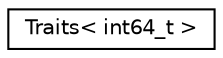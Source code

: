 digraph "Graphical Class Hierarchy"
{
  edge [fontname="Helvetica",fontsize="10",labelfontname="Helvetica",labelfontsize="10"];
  node [fontname="Helvetica",fontsize="10",shape=record];
  rankdir="LR";
  Node0 [label="Traits\< int64_t \>",height=0.2,width=0.4,color="black", fillcolor="white", style="filled",URL="$structTraits_3_01int64__t_01_4.html"];
}
